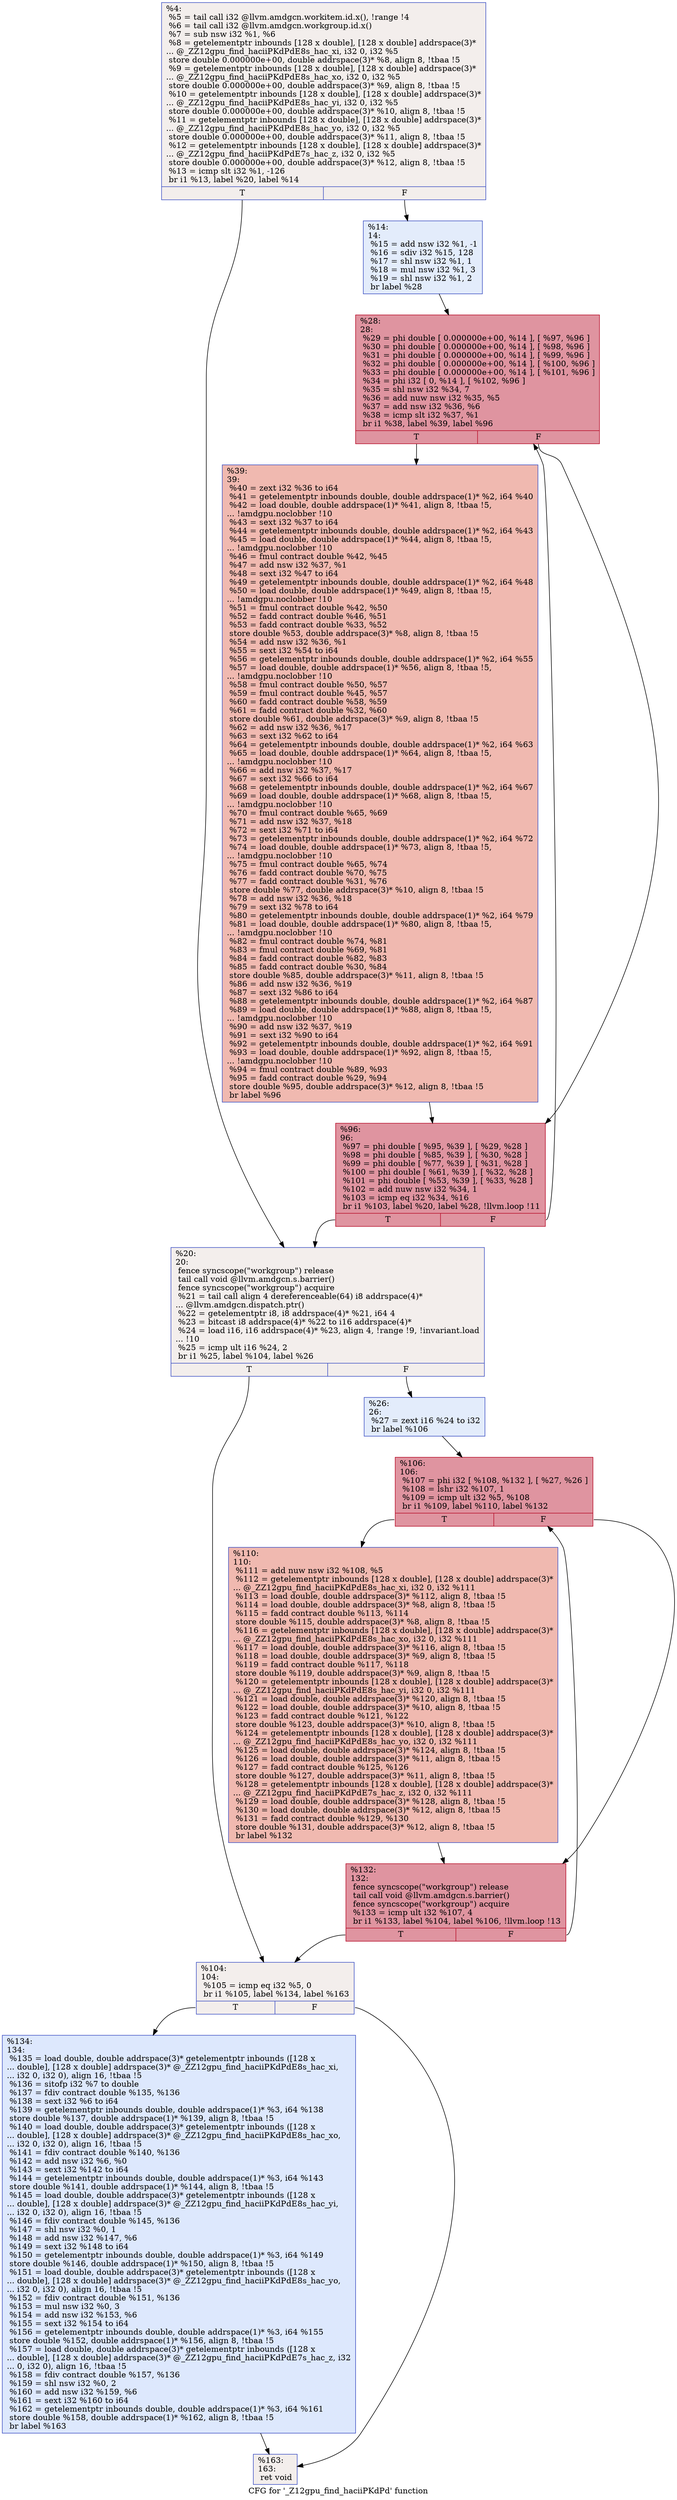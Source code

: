 digraph "CFG for '_Z12gpu_find_haciiPKdPd' function" {
	label="CFG for '_Z12gpu_find_haciiPKdPd' function";

	Node0x53cd880 [shape=record,color="#3d50c3ff", style=filled, fillcolor="#e3d9d370",label="{%4:\l  %5 = tail call i32 @llvm.amdgcn.workitem.id.x(), !range !4\l  %6 = tail call i32 @llvm.amdgcn.workgroup.id.x()\l  %7 = sub nsw i32 %1, %6\l  %8 = getelementptr inbounds [128 x double], [128 x double] addrspace(3)*\l... @_ZZ12gpu_find_haciiPKdPdE8s_hac_xi, i32 0, i32 %5\l  store double 0.000000e+00, double addrspace(3)* %8, align 8, !tbaa !5\l  %9 = getelementptr inbounds [128 x double], [128 x double] addrspace(3)*\l... @_ZZ12gpu_find_haciiPKdPdE8s_hac_xo, i32 0, i32 %5\l  store double 0.000000e+00, double addrspace(3)* %9, align 8, !tbaa !5\l  %10 = getelementptr inbounds [128 x double], [128 x double] addrspace(3)*\l... @_ZZ12gpu_find_haciiPKdPdE8s_hac_yi, i32 0, i32 %5\l  store double 0.000000e+00, double addrspace(3)* %10, align 8, !tbaa !5\l  %11 = getelementptr inbounds [128 x double], [128 x double] addrspace(3)*\l... @_ZZ12gpu_find_haciiPKdPdE8s_hac_yo, i32 0, i32 %5\l  store double 0.000000e+00, double addrspace(3)* %11, align 8, !tbaa !5\l  %12 = getelementptr inbounds [128 x double], [128 x double] addrspace(3)*\l... @_ZZ12gpu_find_haciiPKdPdE7s_hac_z, i32 0, i32 %5\l  store double 0.000000e+00, double addrspace(3)* %12, align 8, !tbaa !5\l  %13 = icmp slt i32 %1, -126\l  br i1 %13, label %20, label %14\l|{<s0>T|<s1>F}}"];
	Node0x53cd880:s0 -> Node0x53cfc70;
	Node0x53cd880:s1 -> Node0x53d08e0;
	Node0x53d08e0 [shape=record,color="#3d50c3ff", style=filled, fillcolor="#bfd3f670",label="{%14:\l14:                                               \l  %15 = add nsw i32 %1, -1\l  %16 = sdiv i32 %15, 128\l  %17 = shl nsw i32 %1, 1\l  %18 = mul nsw i32 %1, 3\l  %19 = shl nsw i32 %1, 2\l  br label %28\l}"];
	Node0x53d08e0 -> Node0x53d0e60;
	Node0x53cfc70 [shape=record,color="#3d50c3ff", style=filled, fillcolor="#e3d9d370",label="{%20:\l20:                                               \l  fence syncscope(\"workgroup\") release\l  tail call void @llvm.amdgcn.s.barrier()\l  fence syncscope(\"workgroup\") acquire\l  %21 = tail call align 4 dereferenceable(64) i8 addrspace(4)*\l... @llvm.amdgcn.dispatch.ptr()\l  %22 = getelementptr i8, i8 addrspace(4)* %21, i64 4\l  %23 = bitcast i8 addrspace(4)* %22 to i16 addrspace(4)*\l  %24 = load i16, i16 addrspace(4)* %23, align 4, !range !9, !invariant.load\l... !10\l  %25 = icmp ult i16 %24, 2\l  br i1 %25, label %104, label %26\l|{<s0>T|<s1>F}}"];
	Node0x53cfc70:s0 -> Node0x53d1940;
	Node0x53cfc70:s1 -> Node0x53d19d0;
	Node0x53d19d0 [shape=record,color="#3d50c3ff", style=filled, fillcolor="#bfd3f670",label="{%26:\l26:                                               \l  %27 = zext i16 %24 to i32\l  br label %106\l}"];
	Node0x53d19d0 -> Node0x53d1b80;
	Node0x53d0e60 [shape=record,color="#b70d28ff", style=filled, fillcolor="#b70d2870",label="{%28:\l28:                                               \l  %29 = phi double [ 0.000000e+00, %14 ], [ %97, %96 ]\l  %30 = phi double [ 0.000000e+00, %14 ], [ %98, %96 ]\l  %31 = phi double [ 0.000000e+00, %14 ], [ %99, %96 ]\l  %32 = phi double [ 0.000000e+00, %14 ], [ %100, %96 ]\l  %33 = phi double [ 0.000000e+00, %14 ], [ %101, %96 ]\l  %34 = phi i32 [ 0, %14 ], [ %102, %96 ]\l  %35 = shl nsw i32 %34, 7\l  %36 = add nuw nsw i32 %35, %5\l  %37 = add nsw i32 %36, %6\l  %38 = icmp slt i32 %37, %1\l  br i1 %38, label %39, label %96\l|{<s0>T|<s1>F}}"];
	Node0x53d0e60:s0 -> Node0x53d26e0;
	Node0x53d0e60:s1 -> Node0x53d1c70;
	Node0x53d26e0 [shape=record,color="#3d50c3ff", style=filled, fillcolor="#de614d70",label="{%39:\l39:                                               \l  %40 = zext i32 %36 to i64\l  %41 = getelementptr inbounds double, double addrspace(1)* %2, i64 %40\l  %42 = load double, double addrspace(1)* %41, align 8, !tbaa !5,\l... !amdgpu.noclobber !10\l  %43 = sext i32 %37 to i64\l  %44 = getelementptr inbounds double, double addrspace(1)* %2, i64 %43\l  %45 = load double, double addrspace(1)* %44, align 8, !tbaa !5,\l... !amdgpu.noclobber !10\l  %46 = fmul contract double %42, %45\l  %47 = add nsw i32 %37, %1\l  %48 = sext i32 %47 to i64\l  %49 = getelementptr inbounds double, double addrspace(1)* %2, i64 %48\l  %50 = load double, double addrspace(1)* %49, align 8, !tbaa !5,\l... !amdgpu.noclobber !10\l  %51 = fmul contract double %42, %50\l  %52 = fadd contract double %46, %51\l  %53 = fadd contract double %33, %52\l  store double %53, double addrspace(3)* %8, align 8, !tbaa !5\l  %54 = add nsw i32 %36, %1\l  %55 = sext i32 %54 to i64\l  %56 = getelementptr inbounds double, double addrspace(1)* %2, i64 %55\l  %57 = load double, double addrspace(1)* %56, align 8, !tbaa !5,\l... !amdgpu.noclobber !10\l  %58 = fmul contract double %50, %57\l  %59 = fmul contract double %45, %57\l  %60 = fadd contract double %58, %59\l  %61 = fadd contract double %32, %60\l  store double %61, double addrspace(3)* %9, align 8, !tbaa !5\l  %62 = add nsw i32 %36, %17\l  %63 = sext i32 %62 to i64\l  %64 = getelementptr inbounds double, double addrspace(1)* %2, i64 %63\l  %65 = load double, double addrspace(1)* %64, align 8, !tbaa !5,\l... !amdgpu.noclobber !10\l  %66 = add nsw i32 %37, %17\l  %67 = sext i32 %66 to i64\l  %68 = getelementptr inbounds double, double addrspace(1)* %2, i64 %67\l  %69 = load double, double addrspace(1)* %68, align 8, !tbaa !5,\l... !amdgpu.noclobber !10\l  %70 = fmul contract double %65, %69\l  %71 = add nsw i32 %37, %18\l  %72 = sext i32 %71 to i64\l  %73 = getelementptr inbounds double, double addrspace(1)* %2, i64 %72\l  %74 = load double, double addrspace(1)* %73, align 8, !tbaa !5,\l... !amdgpu.noclobber !10\l  %75 = fmul contract double %65, %74\l  %76 = fadd contract double %70, %75\l  %77 = fadd contract double %31, %76\l  store double %77, double addrspace(3)* %10, align 8, !tbaa !5\l  %78 = add nsw i32 %36, %18\l  %79 = sext i32 %78 to i64\l  %80 = getelementptr inbounds double, double addrspace(1)* %2, i64 %79\l  %81 = load double, double addrspace(1)* %80, align 8, !tbaa !5,\l... !amdgpu.noclobber !10\l  %82 = fmul contract double %74, %81\l  %83 = fmul contract double %69, %81\l  %84 = fadd contract double %82, %83\l  %85 = fadd contract double %30, %84\l  store double %85, double addrspace(3)* %11, align 8, !tbaa !5\l  %86 = add nsw i32 %36, %19\l  %87 = sext i32 %86 to i64\l  %88 = getelementptr inbounds double, double addrspace(1)* %2, i64 %87\l  %89 = load double, double addrspace(1)* %88, align 8, !tbaa !5,\l... !amdgpu.noclobber !10\l  %90 = add nsw i32 %37, %19\l  %91 = sext i32 %90 to i64\l  %92 = getelementptr inbounds double, double addrspace(1)* %2, i64 %91\l  %93 = load double, double addrspace(1)* %92, align 8, !tbaa !5,\l... !amdgpu.noclobber !10\l  %94 = fmul contract double %89, %93\l  %95 = fadd contract double %29, %94\l  store double %95, double addrspace(3)* %12, align 8, !tbaa !5\l  br label %96\l}"];
	Node0x53d26e0 -> Node0x53d1c70;
	Node0x53d1c70 [shape=record,color="#b70d28ff", style=filled, fillcolor="#b70d2870",label="{%96:\l96:                                               \l  %97 = phi double [ %95, %39 ], [ %29, %28 ]\l  %98 = phi double [ %85, %39 ], [ %30, %28 ]\l  %99 = phi double [ %77, %39 ], [ %31, %28 ]\l  %100 = phi double [ %61, %39 ], [ %32, %28 ]\l  %101 = phi double [ %53, %39 ], [ %33, %28 ]\l  %102 = add nuw nsw i32 %34, 1\l  %103 = icmp eq i32 %34, %16\l  br i1 %103, label %20, label %28, !llvm.loop !11\l|{<s0>T|<s1>F}}"];
	Node0x53d1c70:s0 -> Node0x53cfc70;
	Node0x53d1c70:s1 -> Node0x53d0e60;
	Node0x53d1940 [shape=record,color="#3d50c3ff", style=filled, fillcolor="#e3d9d370",label="{%104:\l104:                                              \l  %105 = icmp eq i32 %5, 0\l  br i1 %105, label %134, label %163\l|{<s0>T|<s1>F}}"];
	Node0x53d1940:s0 -> Node0x53d5a30;
	Node0x53d1940:s1 -> Node0x53d5a80;
	Node0x53d1b80 [shape=record,color="#b70d28ff", style=filled, fillcolor="#b70d2870",label="{%106:\l106:                                              \l  %107 = phi i32 [ %108, %132 ], [ %27, %26 ]\l  %108 = lshr i32 %107, 1\l  %109 = icmp ult i32 %5, %108\l  br i1 %109, label %110, label %132\l|{<s0>T|<s1>F}}"];
	Node0x53d1b80:s0 -> Node0x53d5da0;
	Node0x53d1b80:s1 -> Node0x53d5b80;
	Node0x53d5da0 [shape=record,color="#3d50c3ff", style=filled, fillcolor="#de614d70",label="{%110:\l110:                                              \l  %111 = add nuw nsw i32 %108, %5\l  %112 = getelementptr inbounds [128 x double], [128 x double] addrspace(3)*\l... @_ZZ12gpu_find_haciiPKdPdE8s_hac_xi, i32 0, i32 %111\l  %113 = load double, double addrspace(3)* %112, align 8, !tbaa !5\l  %114 = load double, double addrspace(3)* %8, align 8, !tbaa !5\l  %115 = fadd contract double %113, %114\l  store double %115, double addrspace(3)* %8, align 8, !tbaa !5\l  %116 = getelementptr inbounds [128 x double], [128 x double] addrspace(3)*\l... @_ZZ12gpu_find_haciiPKdPdE8s_hac_xo, i32 0, i32 %111\l  %117 = load double, double addrspace(3)* %116, align 8, !tbaa !5\l  %118 = load double, double addrspace(3)* %9, align 8, !tbaa !5\l  %119 = fadd contract double %117, %118\l  store double %119, double addrspace(3)* %9, align 8, !tbaa !5\l  %120 = getelementptr inbounds [128 x double], [128 x double] addrspace(3)*\l... @_ZZ12gpu_find_haciiPKdPdE8s_hac_yi, i32 0, i32 %111\l  %121 = load double, double addrspace(3)* %120, align 8, !tbaa !5\l  %122 = load double, double addrspace(3)* %10, align 8, !tbaa !5\l  %123 = fadd contract double %121, %122\l  store double %123, double addrspace(3)* %10, align 8, !tbaa !5\l  %124 = getelementptr inbounds [128 x double], [128 x double] addrspace(3)*\l... @_ZZ12gpu_find_haciiPKdPdE8s_hac_yo, i32 0, i32 %111\l  %125 = load double, double addrspace(3)* %124, align 8, !tbaa !5\l  %126 = load double, double addrspace(3)* %11, align 8, !tbaa !5\l  %127 = fadd contract double %125, %126\l  store double %127, double addrspace(3)* %11, align 8, !tbaa !5\l  %128 = getelementptr inbounds [128 x double], [128 x double] addrspace(3)*\l... @_ZZ12gpu_find_haciiPKdPdE7s_hac_z, i32 0, i32 %111\l  %129 = load double, double addrspace(3)* %128, align 8, !tbaa !5\l  %130 = load double, double addrspace(3)* %12, align 8, !tbaa !5\l  %131 = fadd contract double %129, %130\l  store double %131, double addrspace(3)* %12, align 8, !tbaa !5\l  br label %132\l}"];
	Node0x53d5da0 -> Node0x53d5b80;
	Node0x53d5b80 [shape=record,color="#b70d28ff", style=filled, fillcolor="#b70d2870",label="{%132:\l132:                                              \l  fence syncscope(\"workgroup\") release\l  tail call void @llvm.amdgcn.s.barrier()\l  fence syncscope(\"workgroup\") acquire\l  %133 = icmp ult i32 %107, 4\l  br i1 %133, label %104, label %106, !llvm.loop !13\l|{<s0>T|<s1>F}}"];
	Node0x53d5b80:s0 -> Node0x53d1940;
	Node0x53d5b80:s1 -> Node0x53d1b80;
	Node0x53d5a30 [shape=record,color="#3d50c3ff", style=filled, fillcolor="#b2ccfb70",label="{%134:\l134:                                              \l  %135 = load double, double addrspace(3)* getelementptr inbounds ([128 x\l... double], [128 x double] addrspace(3)* @_ZZ12gpu_find_haciiPKdPdE8s_hac_xi,\l... i32 0, i32 0), align 16, !tbaa !5\l  %136 = sitofp i32 %7 to double\l  %137 = fdiv contract double %135, %136\l  %138 = sext i32 %6 to i64\l  %139 = getelementptr inbounds double, double addrspace(1)* %3, i64 %138\l  store double %137, double addrspace(1)* %139, align 8, !tbaa !5\l  %140 = load double, double addrspace(3)* getelementptr inbounds ([128 x\l... double], [128 x double] addrspace(3)* @_ZZ12gpu_find_haciiPKdPdE8s_hac_xo,\l... i32 0, i32 0), align 16, !tbaa !5\l  %141 = fdiv contract double %140, %136\l  %142 = add nsw i32 %6, %0\l  %143 = sext i32 %142 to i64\l  %144 = getelementptr inbounds double, double addrspace(1)* %3, i64 %143\l  store double %141, double addrspace(1)* %144, align 8, !tbaa !5\l  %145 = load double, double addrspace(3)* getelementptr inbounds ([128 x\l... double], [128 x double] addrspace(3)* @_ZZ12gpu_find_haciiPKdPdE8s_hac_yi,\l... i32 0, i32 0), align 16, !tbaa !5\l  %146 = fdiv contract double %145, %136\l  %147 = shl nsw i32 %0, 1\l  %148 = add nsw i32 %147, %6\l  %149 = sext i32 %148 to i64\l  %150 = getelementptr inbounds double, double addrspace(1)* %3, i64 %149\l  store double %146, double addrspace(1)* %150, align 8, !tbaa !5\l  %151 = load double, double addrspace(3)* getelementptr inbounds ([128 x\l... double], [128 x double] addrspace(3)* @_ZZ12gpu_find_haciiPKdPdE8s_hac_yo,\l... i32 0, i32 0), align 16, !tbaa !5\l  %152 = fdiv contract double %151, %136\l  %153 = mul nsw i32 %0, 3\l  %154 = add nsw i32 %153, %6\l  %155 = sext i32 %154 to i64\l  %156 = getelementptr inbounds double, double addrspace(1)* %3, i64 %155\l  store double %152, double addrspace(1)* %156, align 8, !tbaa !5\l  %157 = load double, double addrspace(3)* getelementptr inbounds ([128 x\l... double], [128 x double] addrspace(3)* @_ZZ12gpu_find_haciiPKdPdE7s_hac_z, i32\l... 0, i32 0), align 16, !tbaa !5\l  %158 = fdiv contract double %157, %136\l  %159 = shl nsw i32 %0, 2\l  %160 = add nsw i32 %159, %6\l  %161 = sext i32 %160 to i64\l  %162 = getelementptr inbounds double, double addrspace(1)* %3, i64 %161\l  store double %158, double addrspace(1)* %162, align 8, !tbaa !5\l  br label %163\l}"];
	Node0x53d5a30 -> Node0x53d5a80;
	Node0x53d5a80 [shape=record,color="#3d50c3ff", style=filled, fillcolor="#e3d9d370",label="{%163:\l163:                                              \l  ret void\l}"];
}
